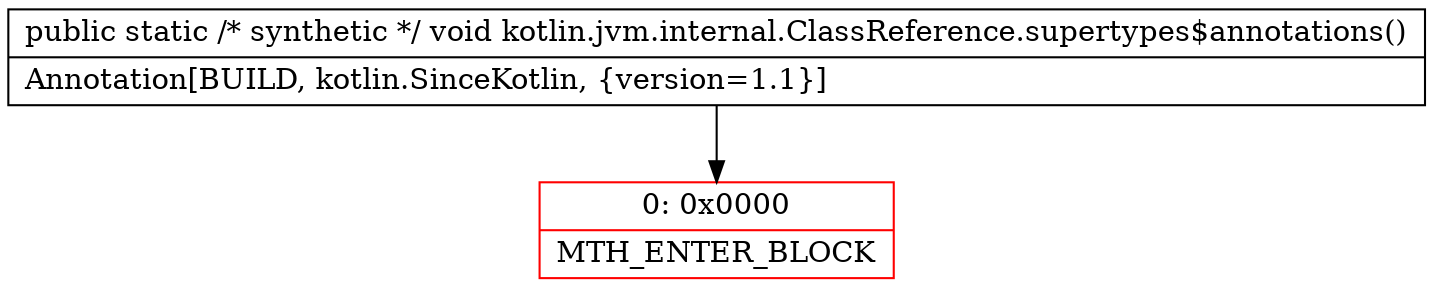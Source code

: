digraph "CFG forkotlin.jvm.internal.ClassReference.supertypes$annotations()V" {
subgraph cluster_Region_119447673 {
label = "R(0)";
node [shape=record,color=blue];
}
Node_0 [shape=record,color=red,label="{0\:\ 0x0000|MTH_ENTER_BLOCK\l}"];
MethodNode[shape=record,label="{public static \/* synthetic *\/ void kotlin.jvm.internal.ClassReference.supertypes$annotations()  | Annotation[BUILD, kotlin.SinceKotlin, \{version=1.1\}]\l}"];
MethodNode -> Node_0;
}

